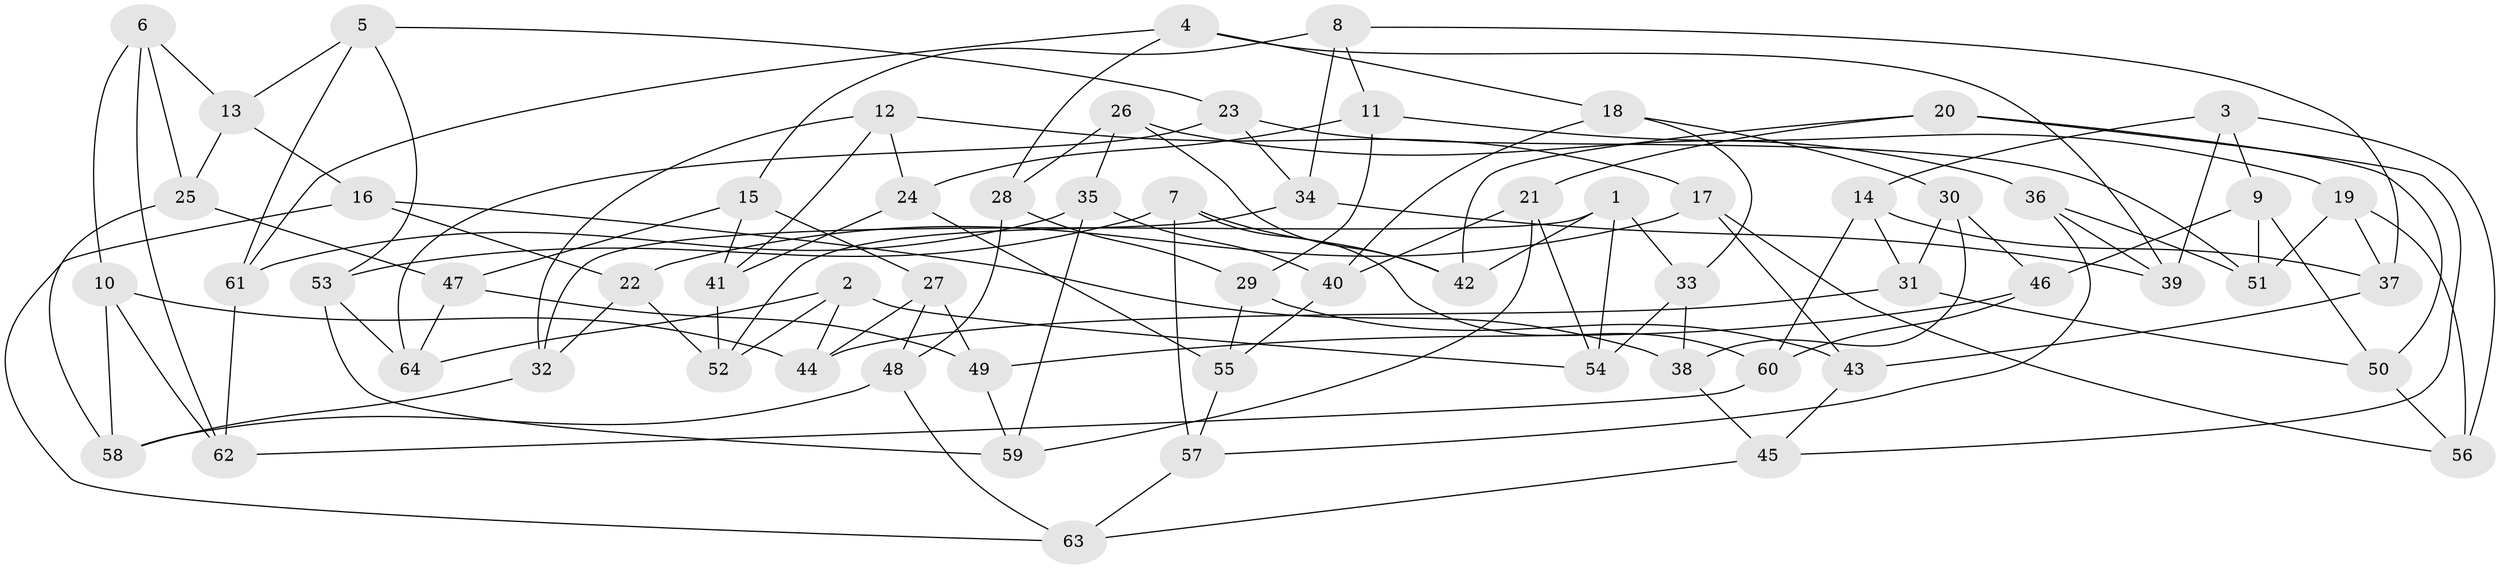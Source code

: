 // coarse degree distribution, {6: 0.34615384615384615, 5: 0.23076923076923078, 3: 0.038461538461538464, 4: 0.11538461538461539, 7: 0.19230769230769232, 8: 0.07692307692307693}
// Generated by graph-tools (version 1.1) at 2025/38/03/04/25 23:38:17]
// undirected, 64 vertices, 128 edges
graph export_dot {
  node [color=gray90,style=filled];
  1;
  2;
  3;
  4;
  5;
  6;
  7;
  8;
  9;
  10;
  11;
  12;
  13;
  14;
  15;
  16;
  17;
  18;
  19;
  20;
  21;
  22;
  23;
  24;
  25;
  26;
  27;
  28;
  29;
  30;
  31;
  32;
  33;
  34;
  35;
  36;
  37;
  38;
  39;
  40;
  41;
  42;
  43;
  44;
  45;
  46;
  47;
  48;
  49;
  50;
  51;
  52;
  53;
  54;
  55;
  56;
  57;
  58;
  59;
  60;
  61;
  62;
  63;
  64;
  1 -- 33;
  1 -- 54;
  1 -- 42;
  1 -- 32;
  2 -- 64;
  2 -- 54;
  2 -- 44;
  2 -- 52;
  3 -- 56;
  3 -- 9;
  3 -- 39;
  3 -- 14;
  4 -- 61;
  4 -- 28;
  4 -- 39;
  4 -- 18;
  5 -- 13;
  5 -- 23;
  5 -- 53;
  5 -- 61;
  6 -- 25;
  6 -- 10;
  6 -- 62;
  6 -- 13;
  7 -- 42;
  7 -- 57;
  7 -- 53;
  7 -- 60;
  8 -- 37;
  8 -- 15;
  8 -- 11;
  8 -- 34;
  9 -- 51;
  9 -- 50;
  9 -- 46;
  10 -- 62;
  10 -- 58;
  10 -- 44;
  11 -- 24;
  11 -- 19;
  11 -- 29;
  12 -- 24;
  12 -- 32;
  12 -- 17;
  12 -- 41;
  13 -- 16;
  13 -- 25;
  14 -- 31;
  14 -- 60;
  14 -- 37;
  15 -- 27;
  15 -- 47;
  15 -- 41;
  16 -- 63;
  16 -- 38;
  16 -- 22;
  17 -- 22;
  17 -- 43;
  17 -- 56;
  18 -- 40;
  18 -- 33;
  18 -- 30;
  19 -- 37;
  19 -- 51;
  19 -- 56;
  20 -- 50;
  20 -- 45;
  20 -- 21;
  20 -- 42;
  21 -- 40;
  21 -- 59;
  21 -- 54;
  22 -- 32;
  22 -- 52;
  23 -- 34;
  23 -- 51;
  23 -- 64;
  24 -- 55;
  24 -- 41;
  25 -- 58;
  25 -- 47;
  26 -- 28;
  26 -- 36;
  26 -- 42;
  26 -- 35;
  27 -- 49;
  27 -- 48;
  27 -- 44;
  28 -- 29;
  28 -- 48;
  29 -- 55;
  29 -- 43;
  30 -- 38;
  30 -- 31;
  30 -- 46;
  31 -- 50;
  31 -- 44;
  32 -- 58;
  33 -- 38;
  33 -- 54;
  34 -- 39;
  34 -- 52;
  35 -- 61;
  35 -- 59;
  35 -- 40;
  36 -- 39;
  36 -- 57;
  36 -- 51;
  37 -- 43;
  38 -- 45;
  40 -- 55;
  41 -- 52;
  43 -- 45;
  45 -- 63;
  46 -- 49;
  46 -- 60;
  47 -- 64;
  47 -- 49;
  48 -- 63;
  48 -- 58;
  49 -- 59;
  50 -- 56;
  53 -- 59;
  53 -- 64;
  55 -- 57;
  57 -- 63;
  60 -- 62;
  61 -- 62;
}
